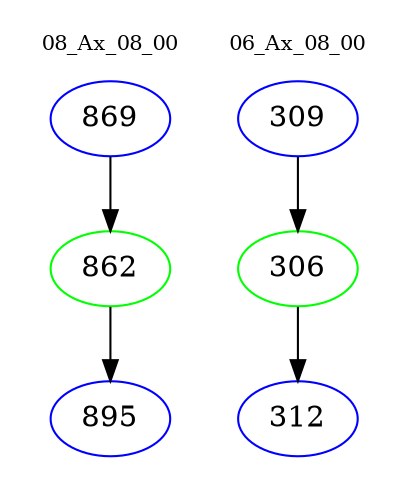 digraph{
subgraph cluster_0 {
color = white
label = "08_Ax_08_00";
fontsize=10;
T0_869 [label="869", color="blue"]
T0_869 -> T0_862 [color="black"]
T0_862 [label="862", color="green"]
T0_862 -> T0_895 [color="black"]
T0_895 [label="895", color="blue"]
}
subgraph cluster_1 {
color = white
label = "06_Ax_08_00";
fontsize=10;
T1_309 [label="309", color="blue"]
T1_309 -> T1_306 [color="black"]
T1_306 [label="306", color="green"]
T1_306 -> T1_312 [color="black"]
T1_312 [label="312", color="blue"]
}
}

